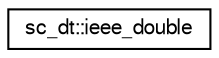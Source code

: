 digraph "Graphical Class Hierarchy"
{
  edge [fontname="FreeSans",fontsize="10",labelfontname="FreeSans",labelfontsize="10"];
  node [fontname="FreeSans",fontsize="10",shape=record];
  rankdir="LR";
  Node0 [label="sc_dt::ieee_double",height=0.2,width=0.4,color="black", fillcolor="white", style="filled",URL="$a01612.html"];
}
